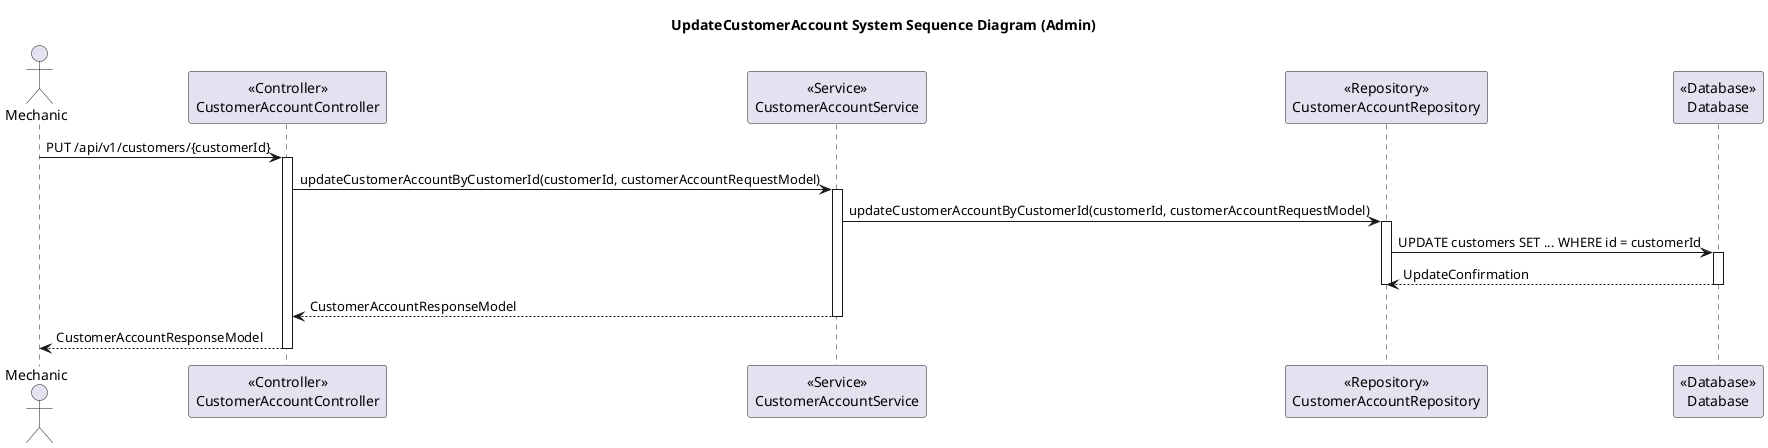 @startuml
title UpdateCustomerAccount System Sequence Diagram (Admin)

actor Mechanic

participant CustomerAccountController as "<<Controller>>\nCustomerAccountController"
participant CustomerAccountService as "<<Service>>\nCustomerAccountService"
participant CustomerAccountRepository as "<<Repository>>\nCustomerAccountRepository"
participant Database as "<<Database>>\nDatabase"

Mechanic -> CustomerAccountController: PUT /api/v1/customers/{customerId}
activate CustomerAccountController

CustomerAccountController -> CustomerAccountService: updateCustomerAccountByCustomerId(customerId, customerAccountRequestModel)
activate CustomerAccountService

CustomerAccountService -> CustomerAccountRepository: updateCustomerAccountByCustomerId(customerId, customerAccountRequestModel)
activate CustomerAccountRepository

CustomerAccountRepository -> Database: UPDATE customers SET ... WHERE id = customerId
activate Database

Database --> CustomerAccountRepository: UpdateConfirmation

deactivate CustomerAccountRepository
deactivate Database

CustomerAccountService --> CustomerAccountController: CustomerAccountResponseModel

deactivate CustomerAccountService
CustomerAccountController --> Mechanic: CustomerAccountResponseModel

deactivate CustomerAccountController

@enduml
